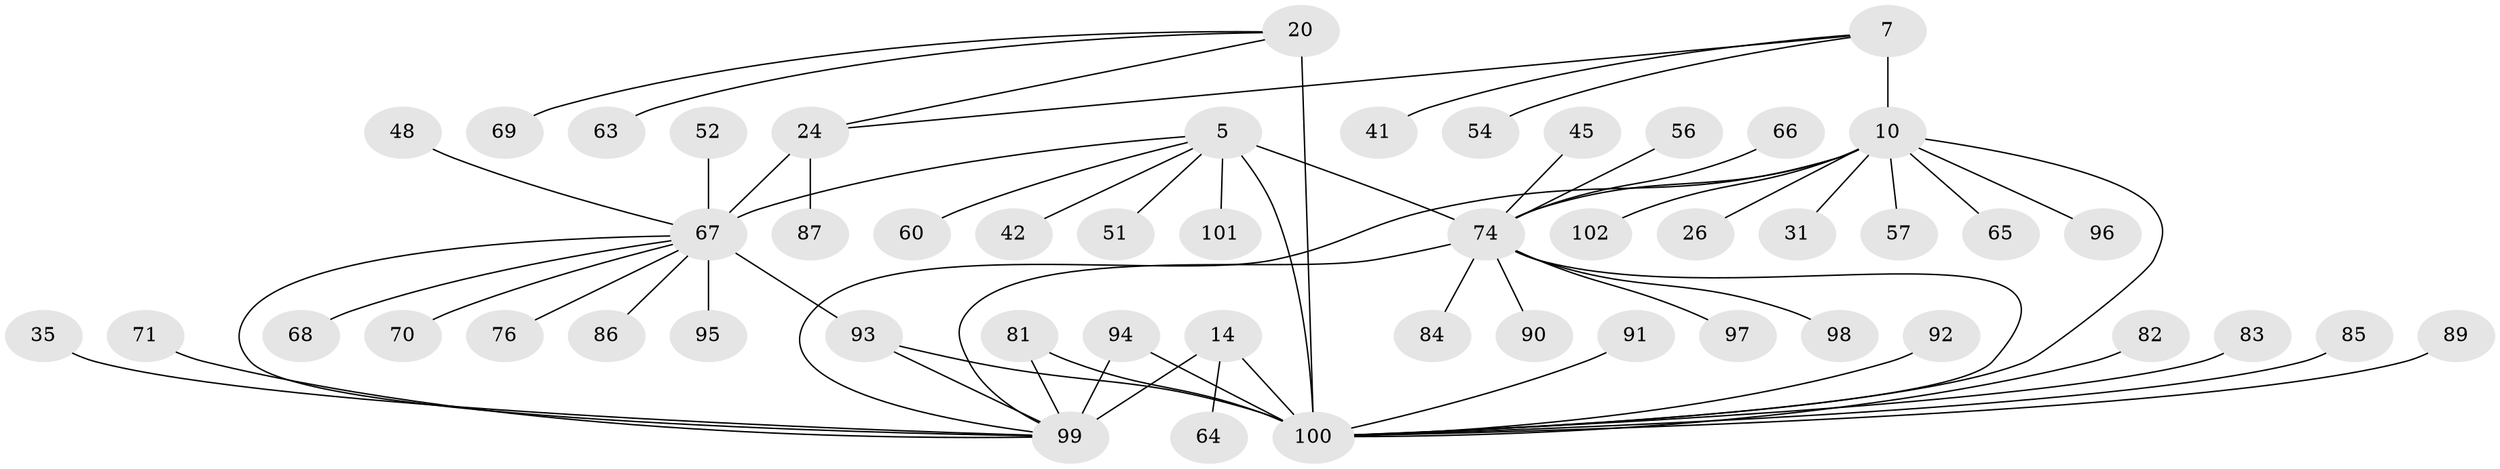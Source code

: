 // original degree distribution, {9: 0.049019607843137254, 10: 0.00980392156862745, 6: 0.0784313725490196, 5: 0.0392156862745098, 7: 0.029411764705882353, 8: 0.029411764705882353, 14: 0.00980392156862745, 1: 0.5392156862745098, 2: 0.14705882352941177, 4: 0.0196078431372549, 3: 0.049019607843137254}
// Generated by graph-tools (version 1.1) at 2025/55/03/09/25 04:55:33]
// undirected, 51 vertices, 61 edges
graph export_dot {
graph [start="1"]
  node [color=gray90,style=filled];
  5 [super="+4"];
  7 [super="+6"];
  10 [super="+8+9"];
  14 [super="+11"];
  20 [super="+18"];
  24 [super="+21"];
  26;
  31;
  35;
  41;
  42;
  45;
  48;
  51;
  52 [super="+28"];
  54;
  56;
  57;
  60;
  63;
  64;
  65;
  66 [super="+46"];
  67 [super="+32"];
  68;
  69;
  70;
  71;
  74 [super="+49+2"];
  76;
  81 [super="+53"];
  82;
  83;
  84;
  85 [super="+77"];
  86;
  87 [super="+58"];
  89;
  90;
  91;
  92;
  93 [super="+88+37+40+44"];
  94;
  95;
  96 [super="+36"];
  97;
  98 [super="+80"];
  99 [super="+15+27"];
  100 [super="+79"];
  101;
  102 [super="+62+78"];
  5 -- 51;
  5 -- 74 [weight=6];
  5 -- 101;
  5 -- 42;
  5 -- 60;
  5 -- 100;
  5 -- 67;
  7 -- 10 [weight=6];
  7 -- 41;
  7 -- 54;
  7 -- 24;
  10 -- 57;
  10 -- 65;
  10 -- 31;
  10 -- 102;
  10 -- 74;
  10 -- 96;
  10 -- 26;
  10 -- 99;
  10 -- 100;
  14 -- 64;
  14 -- 99 [weight=6];
  14 -- 100 [weight=2];
  20 -- 24;
  20 -- 69;
  20 -- 63;
  20 -- 100 [weight=6];
  24 -- 87;
  24 -- 67 [weight=6];
  35 -- 99;
  45 -- 74;
  48 -- 67;
  52 -- 67;
  56 -- 74;
  66 -- 74;
  67 -- 68;
  67 -- 99;
  67 -- 70;
  67 -- 76;
  67 -- 86;
  67 -- 93 [weight=2];
  67 -- 95;
  71 -- 99;
  74 -- 97;
  74 -- 98;
  74 -- 84;
  74 -- 90;
  74 -- 99;
  74 -- 100 [weight=2];
  81 -- 99;
  81 -- 100;
  82 -- 100;
  83 -- 100;
  85 -- 100;
  89 -- 100;
  91 -- 100;
  92 -- 100;
  93 -- 99;
  93 -- 100;
  94 -- 99;
  94 -- 100;
}
